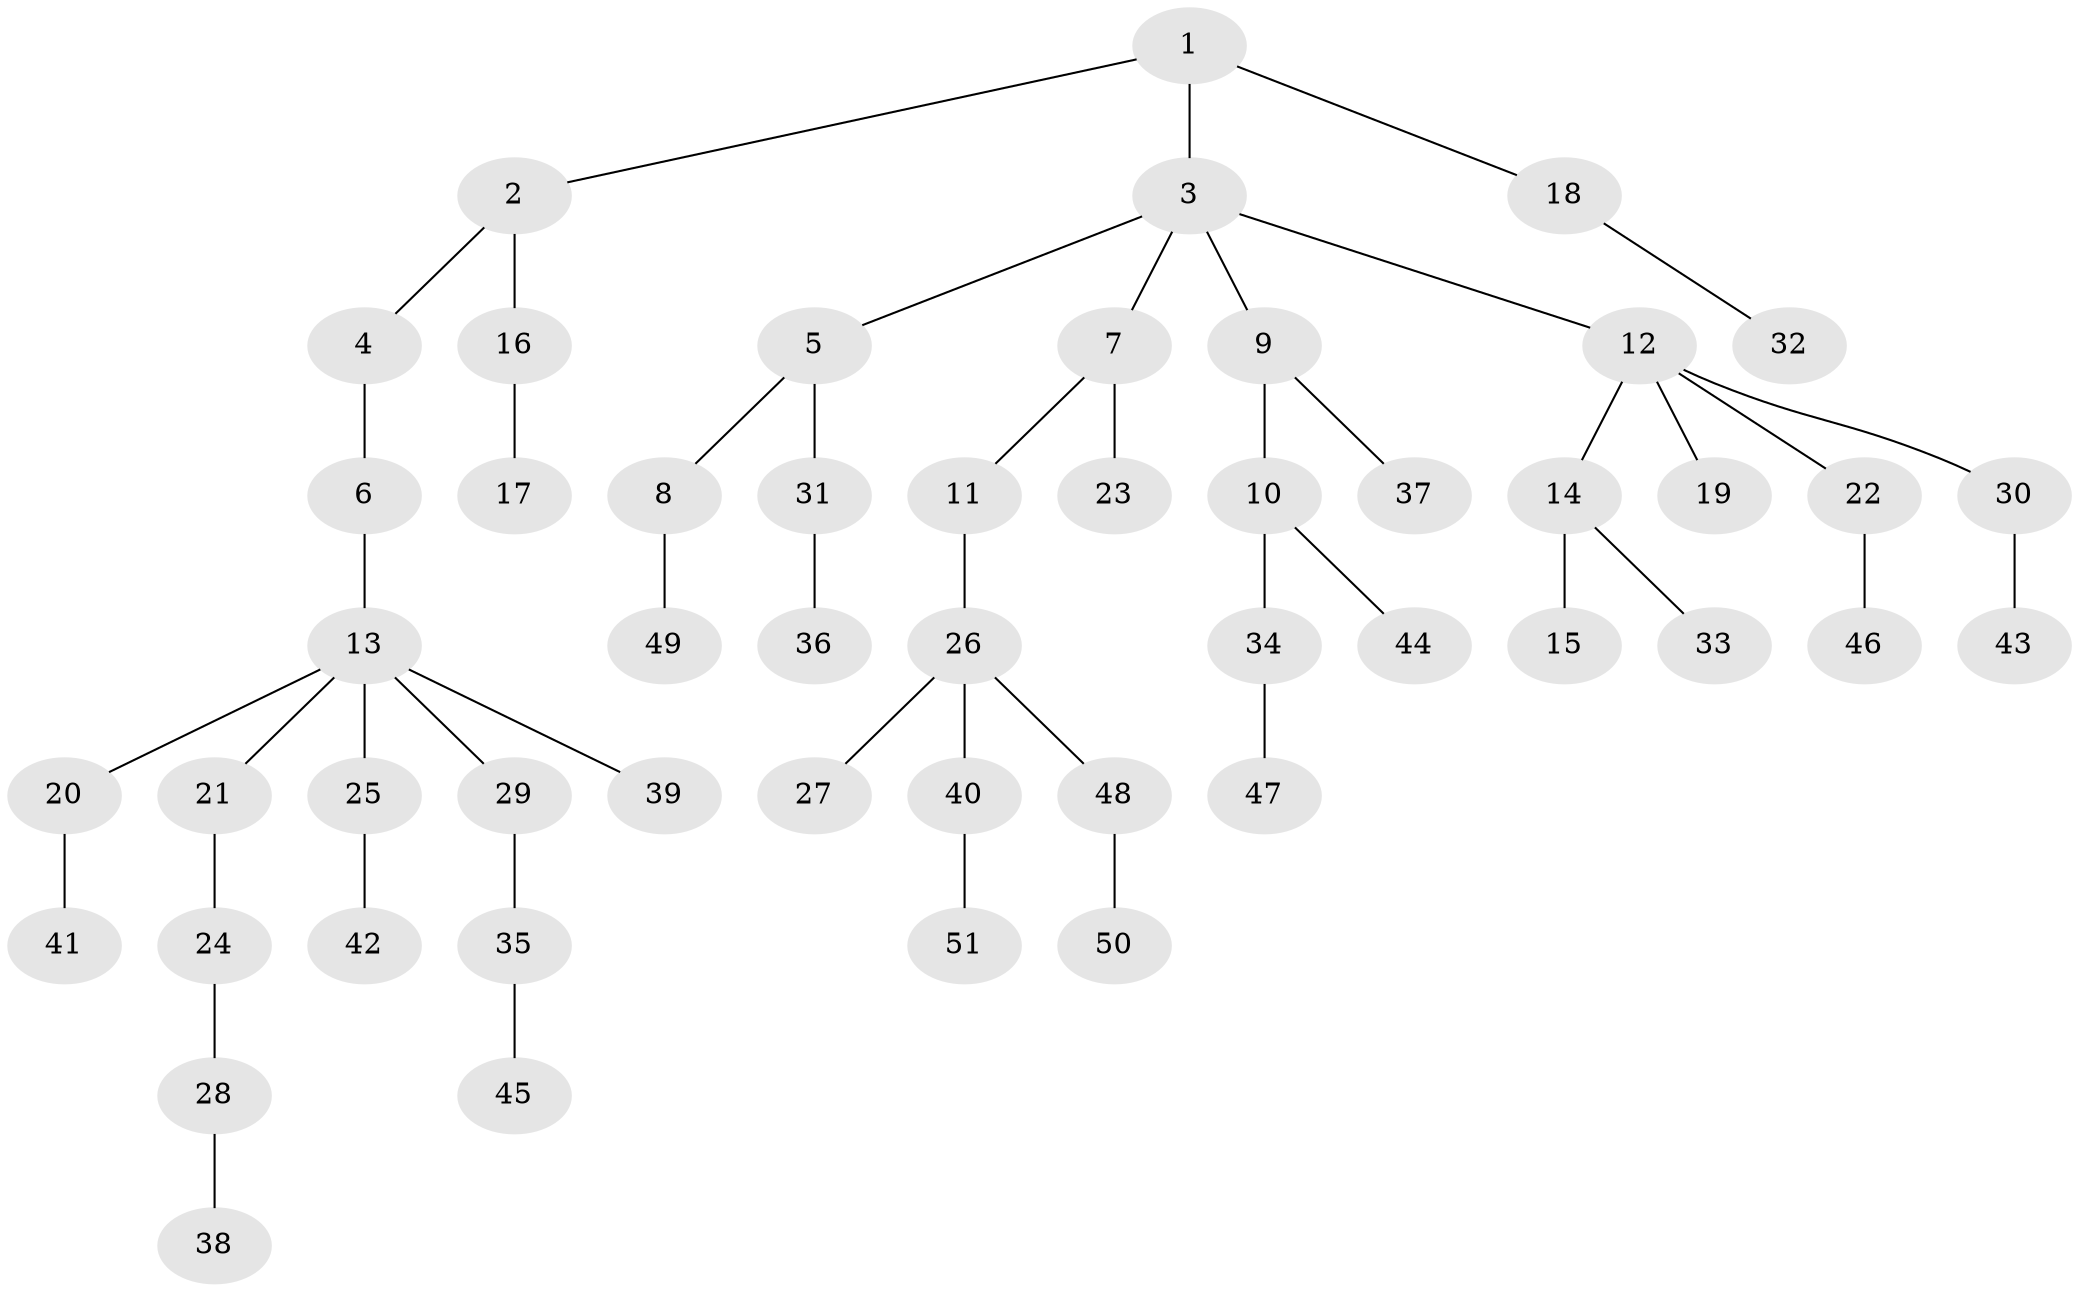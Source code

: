 // original degree distribution, {4: 0.0891089108910891, 5: 0.0297029702970297, 2: 0.26732673267326734, 3: 0.10891089108910891, 1: 0.48514851485148514, 6: 0.009900990099009901, 7: 0.009900990099009901}
// Generated by graph-tools (version 1.1) at 2025/51/03/04/25 22:51:46]
// undirected, 51 vertices, 50 edges
graph export_dot {
  node [color=gray90,style=filled];
  1;
  2;
  3;
  4;
  5;
  6;
  7;
  8;
  9;
  10;
  11;
  12;
  13;
  14;
  15;
  16;
  17;
  18;
  19;
  20;
  21;
  22;
  23;
  24;
  25;
  26;
  27;
  28;
  29;
  30;
  31;
  32;
  33;
  34;
  35;
  36;
  37;
  38;
  39;
  40;
  41;
  42;
  43;
  44;
  45;
  46;
  47;
  48;
  49;
  50;
  51;
  1 -- 2 [weight=1.0];
  1 -- 3 [weight=1.0];
  1 -- 18 [weight=1.0];
  2 -- 4 [weight=1.0];
  2 -- 16 [weight=1.0];
  3 -- 5 [weight=1.0];
  3 -- 7 [weight=1.0];
  3 -- 9 [weight=1.0];
  3 -- 12 [weight=1.0];
  4 -- 6 [weight=3.0];
  5 -- 8 [weight=1.0];
  5 -- 31 [weight=1.0];
  6 -- 13 [weight=1.0];
  7 -- 11 [weight=1.0];
  7 -- 23 [weight=1.0];
  8 -- 49 [weight=1.0];
  9 -- 10 [weight=1.0];
  9 -- 37 [weight=1.0];
  10 -- 34 [weight=1.0];
  10 -- 44 [weight=1.0];
  11 -- 26 [weight=1.0];
  12 -- 14 [weight=1.0];
  12 -- 19 [weight=1.0];
  12 -- 22 [weight=1.0];
  12 -- 30 [weight=1.0];
  13 -- 20 [weight=1.0];
  13 -- 21 [weight=1.0];
  13 -- 25 [weight=1.0];
  13 -- 29 [weight=1.0];
  13 -- 39 [weight=1.0];
  14 -- 15 [weight=1.0];
  14 -- 33 [weight=1.0];
  16 -- 17 [weight=2.0];
  18 -- 32 [weight=1.0];
  20 -- 41 [weight=1.0];
  21 -- 24 [weight=2.0];
  22 -- 46 [weight=1.0];
  24 -- 28 [weight=1.0];
  25 -- 42 [weight=1.0];
  26 -- 27 [weight=1.0];
  26 -- 40 [weight=1.0];
  26 -- 48 [weight=1.0];
  28 -- 38 [weight=2.0];
  29 -- 35 [weight=2.0];
  30 -- 43 [weight=1.0];
  31 -- 36 [weight=1.0];
  34 -- 47 [weight=1.0];
  35 -- 45 [weight=1.0];
  40 -- 51 [weight=1.0];
  48 -- 50 [weight=1.0];
}
